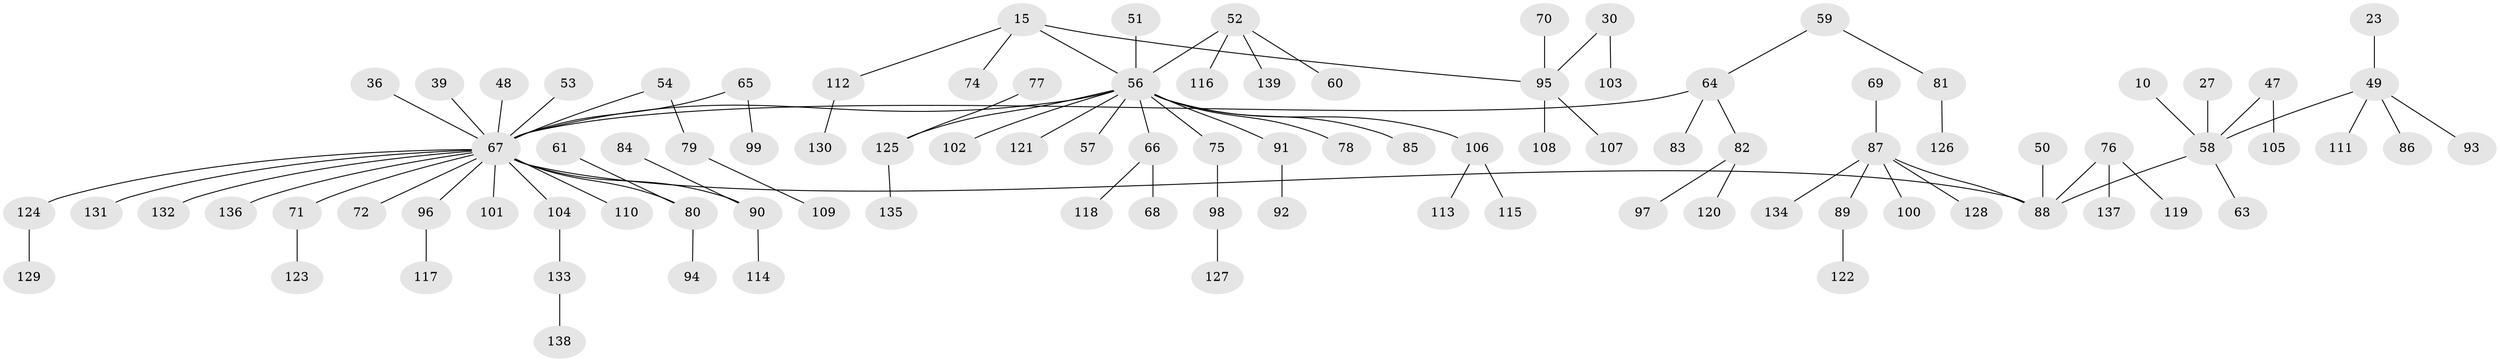 // original degree distribution, {6: 0.02877697841726619, 2: 0.2733812949640288, 5: 0.02158273381294964, 4: 0.03597122302158273, 7: 0.007194244604316547, 3: 0.11510791366906475, 1: 0.5035971223021583, 8: 0.014388489208633094}
// Generated by graph-tools (version 1.1) at 2025/56/03/04/25 21:56:12]
// undirected, 97 vertices, 96 edges
graph export_dot {
graph [start="1"]
  node [color=gray90,style=filled];
  10;
  15;
  23;
  27;
  30;
  36;
  39;
  47;
  48;
  49 [super="+7+9"];
  50;
  51;
  52;
  53;
  54;
  56 [super="+32+40+34+45"];
  57;
  58 [super="+8"];
  59;
  60;
  61;
  63;
  64 [super="+38"];
  65;
  66 [super="+55"];
  67 [super="+20+26+29+31"];
  68;
  69;
  70;
  71;
  72;
  74;
  75;
  76 [super="+44+21"];
  77;
  78;
  79;
  80 [super="+41+46"];
  81;
  82;
  83;
  84;
  85;
  86;
  87 [super="+73+62"];
  88 [super="+33+37"];
  89;
  90 [super="+24+28"];
  91;
  92;
  93;
  94;
  95 [super="+22"];
  96;
  97;
  98;
  99;
  100;
  101;
  102;
  103;
  104;
  105;
  106;
  107;
  108;
  109;
  110;
  111;
  112;
  113;
  114;
  115;
  116;
  117;
  118;
  119;
  120;
  121;
  122;
  123;
  124;
  125 [super="+19"];
  126;
  127;
  128;
  129;
  130;
  131;
  132;
  133;
  134;
  135;
  136;
  137;
  138;
  139;
  10 -- 58;
  15 -- 74;
  15 -- 112;
  15 -- 95;
  15 -- 56;
  23 -- 49;
  27 -- 58;
  30 -- 103;
  30 -- 95;
  36 -- 67;
  39 -- 67;
  47 -- 105;
  47 -- 58;
  48 -- 67;
  49 -- 111;
  49 -- 86;
  49 -- 58;
  49 -- 93;
  50 -- 88;
  51 -- 56;
  52 -- 60;
  52 -- 116;
  52 -- 139;
  52 -- 56;
  53 -- 67;
  54 -- 79;
  54 -- 67;
  56 -- 57;
  56 -- 67;
  56 -- 102;
  56 -- 106;
  56 -- 75;
  56 -- 121;
  56 -- 91;
  56 -- 125;
  56 -- 78;
  56 -- 66;
  56 -- 85;
  58 -- 63;
  58 -- 88;
  59 -- 81;
  59 -- 64;
  61 -- 80;
  64 -- 82;
  64 -- 67;
  64 -- 83;
  65 -- 99;
  65 -- 67;
  66 -- 118;
  66 -- 68;
  67 -- 110;
  67 -- 90;
  67 -- 71;
  67 -- 96;
  67 -- 131;
  67 -- 132;
  67 -- 101;
  67 -- 104;
  67 -- 72;
  67 -- 136;
  67 -- 124;
  67 -- 80;
  67 -- 88;
  69 -- 87;
  70 -- 95;
  71 -- 123;
  75 -- 98;
  76 -- 119;
  76 -- 137;
  76 -- 88;
  77 -- 125;
  79 -- 109;
  80 -- 94;
  81 -- 126;
  82 -- 97;
  82 -- 120;
  84 -- 90;
  87 -- 128;
  87 -- 100;
  87 -- 134;
  87 -- 88;
  87 -- 89;
  89 -- 122;
  90 -- 114;
  91 -- 92;
  95 -- 107;
  95 -- 108;
  96 -- 117;
  98 -- 127;
  104 -- 133;
  106 -- 113;
  106 -- 115;
  112 -- 130;
  124 -- 129;
  125 -- 135;
  133 -- 138;
}
